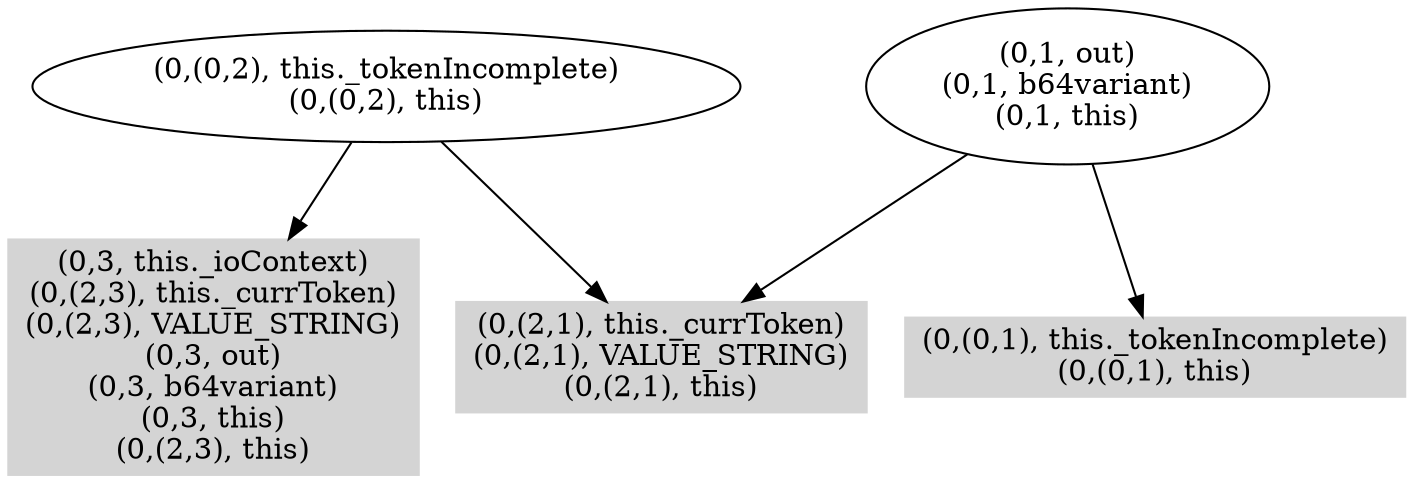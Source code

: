 digraph { 
104 [shape=box,style=filled,color=".0 .0 .83",label="(0,(2,1), this._currToken)\n(0,(2,1), VALUE_STRING)\n(0,(2,1), this)"];
105 [shape=box,style=filled,color=".0 .0 .83",label="(0,3, this._ioContext)\n(0,(2,3), this._currToken)\n(0,(2,3), VALUE_STRING)\n(0,3, out)\n(0,3, b64variant)\n(0,3, this)\n(0,(2,3), this)"];
106 [label="(0,(0,2), this._tokenIncomplete)\n(0,(0,2), this)"];
107 [shape=box,style=filled,color=".0 .0 .83",label="(0,(0,1), this._tokenIncomplete)\n(0,(0,1), this)"];
108 [label="(0,1, out)\n(0,1, b64variant)\n(0,1, this)"];
106 -> 104;
106 -> 105;
108 -> 104;
108 -> 107;
}
